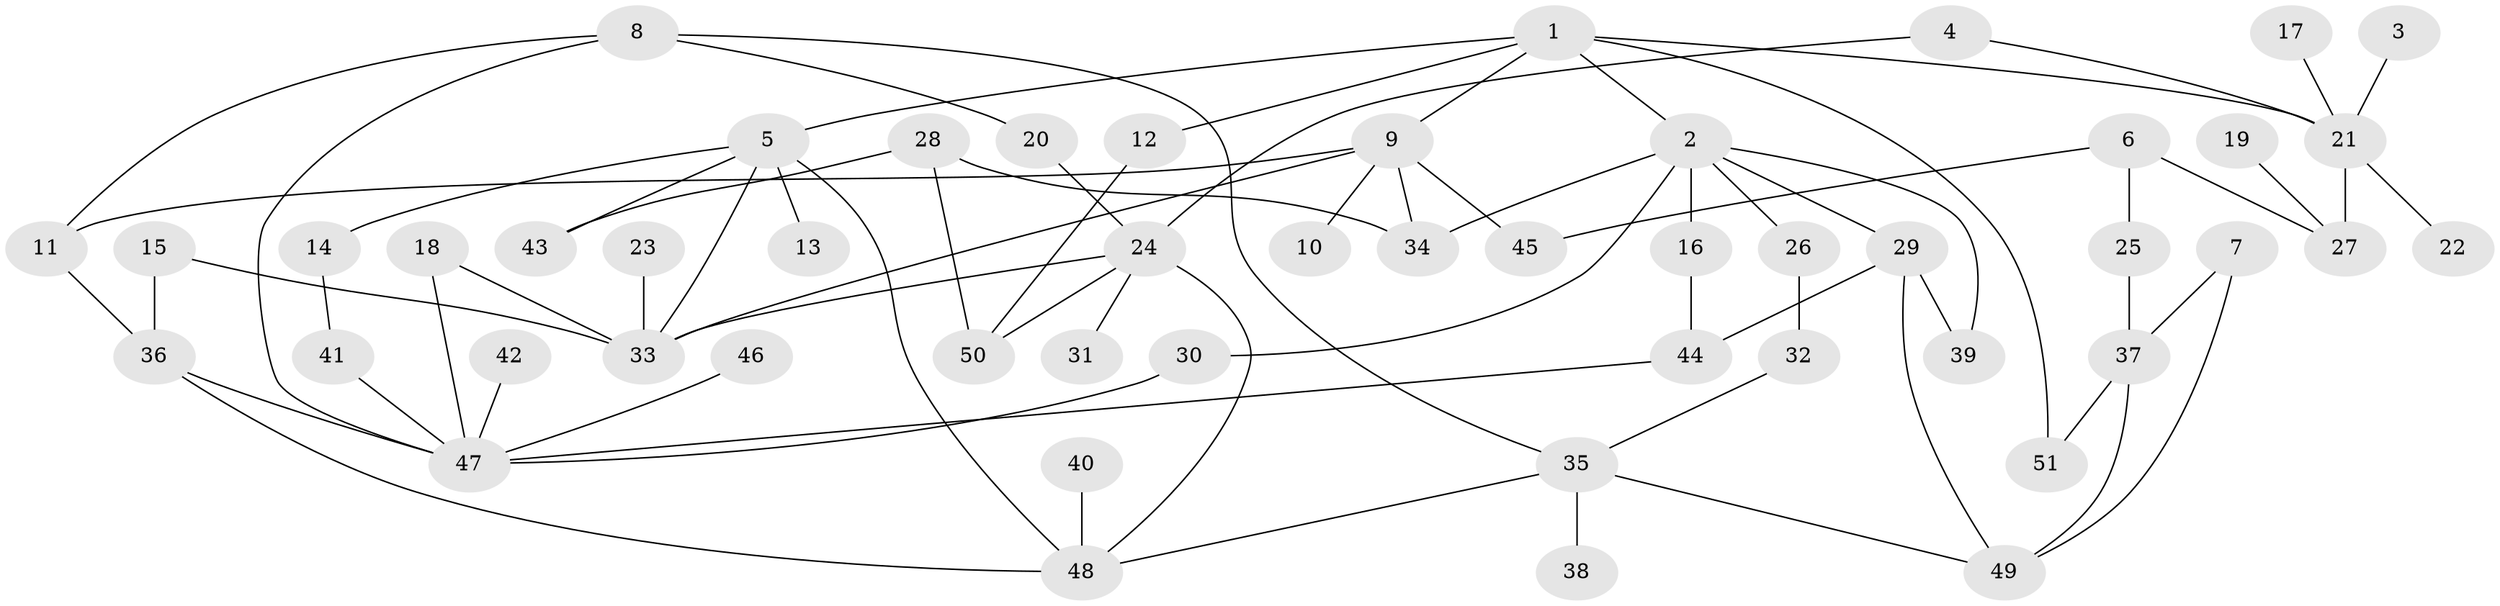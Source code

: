 // original degree distribution, {3: 0.22549019607843138, 6: 0.00980392156862745, 7: 0.0196078431372549, 4: 0.12745098039215685, 5: 0.049019607843137254, 2: 0.3333333333333333, 1: 0.23529411764705882}
// Generated by graph-tools (version 1.1) at 2025/49/03/09/25 03:49:24]
// undirected, 51 vertices, 74 edges
graph export_dot {
graph [start="1"]
  node [color=gray90,style=filled];
  1;
  2;
  3;
  4;
  5;
  6;
  7;
  8;
  9;
  10;
  11;
  12;
  13;
  14;
  15;
  16;
  17;
  18;
  19;
  20;
  21;
  22;
  23;
  24;
  25;
  26;
  27;
  28;
  29;
  30;
  31;
  32;
  33;
  34;
  35;
  36;
  37;
  38;
  39;
  40;
  41;
  42;
  43;
  44;
  45;
  46;
  47;
  48;
  49;
  50;
  51;
  1 -- 2 [weight=1.0];
  1 -- 5 [weight=1.0];
  1 -- 9 [weight=1.0];
  1 -- 12 [weight=1.0];
  1 -- 21 [weight=1.0];
  1 -- 51 [weight=1.0];
  2 -- 16 [weight=1.0];
  2 -- 26 [weight=1.0];
  2 -- 29 [weight=1.0];
  2 -- 30 [weight=1.0];
  2 -- 34 [weight=1.0];
  2 -- 39 [weight=1.0];
  3 -- 21 [weight=1.0];
  4 -- 21 [weight=1.0];
  4 -- 24 [weight=1.0];
  5 -- 13 [weight=1.0];
  5 -- 14 [weight=1.0];
  5 -- 33 [weight=1.0];
  5 -- 43 [weight=1.0];
  5 -- 48 [weight=1.0];
  6 -- 25 [weight=1.0];
  6 -- 27 [weight=1.0];
  6 -- 45 [weight=1.0];
  7 -- 37 [weight=1.0];
  7 -- 49 [weight=1.0];
  8 -- 11 [weight=1.0];
  8 -- 20 [weight=1.0];
  8 -- 35 [weight=1.0];
  8 -- 47 [weight=1.0];
  9 -- 10 [weight=1.0];
  9 -- 11 [weight=1.0];
  9 -- 33 [weight=1.0];
  9 -- 34 [weight=1.0];
  9 -- 45 [weight=1.0];
  11 -- 36 [weight=1.0];
  12 -- 50 [weight=1.0];
  14 -- 41 [weight=1.0];
  15 -- 33 [weight=1.0];
  15 -- 36 [weight=1.0];
  16 -- 44 [weight=1.0];
  17 -- 21 [weight=1.0];
  18 -- 33 [weight=1.0];
  18 -- 47 [weight=1.0];
  19 -- 27 [weight=1.0];
  20 -- 24 [weight=1.0];
  21 -- 22 [weight=1.0];
  21 -- 27 [weight=1.0];
  23 -- 33 [weight=2.0];
  24 -- 31 [weight=1.0];
  24 -- 33 [weight=1.0];
  24 -- 48 [weight=1.0];
  24 -- 50 [weight=1.0];
  25 -- 37 [weight=1.0];
  26 -- 32 [weight=1.0];
  28 -- 34 [weight=1.0];
  28 -- 43 [weight=1.0];
  28 -- 50 [weight=1.0];
  29 -- 39 [weight=1.0];
  29 -- 44 [weight=1.0];
  29 -- 49 [weight=1.0];
  30 -- 47 [weight=1.0];
  32 -- 35 [weight=1.0];
  35 -- 38 [weight=1.0];
  35 -- 48 [weight=1.0];
  35 -- 49 [weight=1.0];
  36 -- 47 [weight=1.0];
  36 -- 48 [weight=1.0];
  37 -- 49 [weight=1.0];
  37 -- 51 [weight=1.0];
  40 -- 48 [weight=1.0];
  41 -- 47 [weight=1.0];
  42 -- 47 [weight=1.0];
  44 -- 47 [weight=1.0];
  46 -- 47 [weight=1.0];
}
